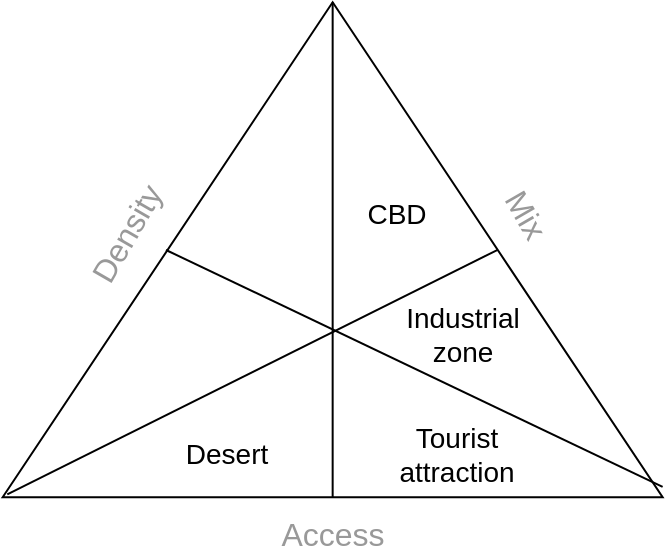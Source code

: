 <mxfile>
    <diagram id="5nAjpaIvsP-DKC8pYGKO" name="Page-1">
        <mxGraphModel dx="528" dy="791" grid="0" gridSize="10" guides="1" tooltips="1" connect="1" arrows="1" fold="1" page="1" pageScale="1" pageWidth="1169" pageHeight="827" math="0" shadow="0">
            <root>
                <mxCell id="0"/>
                <mxCell id="1" parent="0"/>
                <mxCell id="2" value="" style="triangle;whiteSpace=wrap;html=1;rotation=-90;" vertex="1" parent="1">
                    <mxGeometry x="139.58" y="122.91" width="247.5" height="330" as="geometry"/>
                </mxCell>
                <mxCell id="3" value="" style="endArrow=none;html=1;exitX=0.006;exitY=0.007;exitDx=0;exitDy=0;exitPerimeter=0;entryX=0.5;entryY=1;entryDx=0;entryDy=0;" edge="1" parent="1" source="2" target="2">
                    <mxGeometry width="50" height="50" relative="1" as="geometry">
                        <mxPoint x="100" y="500" as="sourcePoint"/>
                        <mxPoint x="150" y="450" as="targetPoint"/>
                    </mxGeometry>
                </mxCell>
                <mxCell id="4" value="" style="endArrow=none;html=1;exitX=1;exitY=0.5;exitDx=0;exitDy=0;entryX=0;entryY=0.5;entryDx=0;entryDy=0;" edge="1" parent="1" source="2" target="2">
                    <mxGeometry width="50" height="50" relative="1" as="geometry">
                        <mxPoint x="210" y="530" as="sourcePoint"/>
                        <mxPoint x="260" y="480" as="targetPoint"/>
                    </mxGeometry>
                </mxCell>
                <mxCell id="5" value="" style="endArrow=none;html=1;entryX=0.021;entryY=1;entryDx=0;entryDy=0;entryPerimeter=0;" edge="1" parent="1" target="2">
                    <mxGeometry width="50" height="50" relative="1" as="geometry">
                        <mxPoint x="180" y="288" as="sourcePoint"/>
                        <mxPoint x="270" y="480" as="targetPoint"/>
                    </mxGeometry>
                </mxCell>
                <mxCell id="6" value="Density" style="text;html=1;align=center;verticalAlign=middle;resizable=0;points=[];autosize=1;strokeColor=none;fillColor=none;fontSize=16;rotation=-60;fontColor=#999999;" vertex="1" parent="1">
                    <mxGeometry x="125" y="270" width="70" height="20" as="geometry"/>
                </mxCell>
                <mxCell id="7" value="Mix" style="text;html=1;align=center;verticalAlign=middle;resizable=0;points=[];autosize=1;strokeColor=none;fillColor=none;fontSize=16;rotation=60;fontColor=#999999;" vertex="1" parent="1">
                    <mxGeometry x="340" y="260" width="40" height="20" as="geometry"/>
                </mxCell>
                <mxCell id="8" value="Access" style="text;html=1;align=center;verticalAlign=middle;resizable=0;points=[];autosize=1;strokeColor=none;fillColor=none;fontSize=16;fontColor=#999999;" vertex="1" parent="1">
                    <mxGeometry x="228.33" y="420" width="70" height="20" as="geometry"/>
                </mxCell>
                <mxCell id="12" value="CBD" style="text;html=1;align=center;verticalAlign=middle;resizable=0;points=[];autosize=1;strokeColor=none;fillColor=none;fontSize=14;" vertex="1" parent="1">
                    <mxGeometry x="270" y="260" width="50" height="20" as="geometry"/>
                </mxCell>
                <mxCell id="13" value="Industrial &lt;br&gt;zone" style="text;html=1;align=center;verticalAlign=middle;resizable=0;points=[];autosize=1;strokeColor=none;fillColor=none;fontSize=14;" vertex="1" parent="1">
                    <mxGeometry x="293.33" y="310" width="70" height="40" as="geometry"/>
                </mxCell>
                <mxCell id="14" value="Tourist&lt;br&gt;attraction" style="text;html=1;align=center;verticalAlign=middle;resizable=0;points=[];autosize=1;strokeColor=none;fillColor=none;fontSize=14;" vertex="1" parent="1">
                    <mxGeometry x="290" y="370" width="70" height="40" as="geometry"/>
                </mxCell>
                <mxCell id="15" value="Desert" style="text;html=1;align=center;verticalAlign=middle;resizable=0;points=[];autosize=1;strokeColor=none;fillColor=none;fontSize=14;" vertex="1" parent="1">
                    <mxGeometry x="180" y="380" width="60" height="20" as="geometry"/>
                </mxCell>
            </root>
        </mxGraphModel>
    </diagram>
</mxfile>